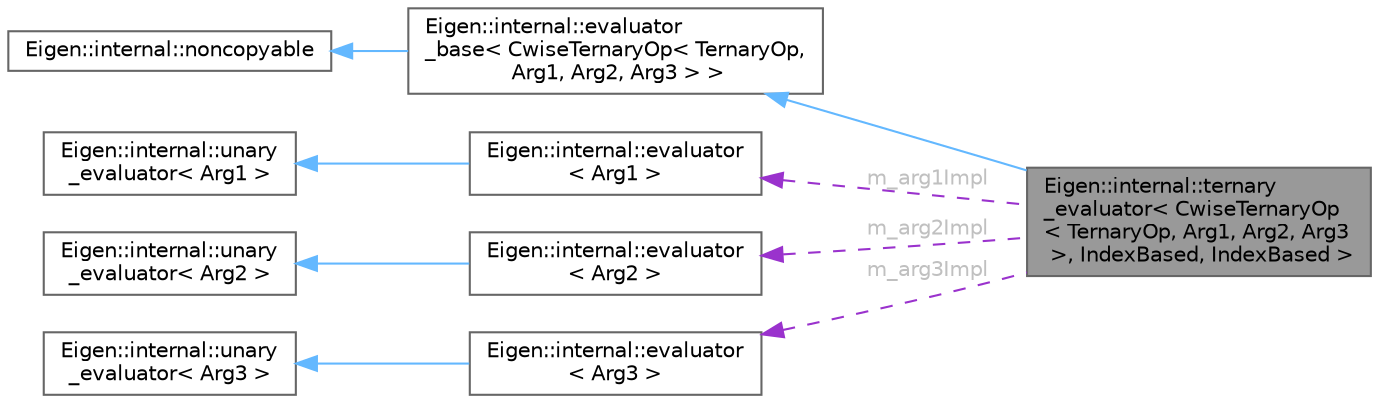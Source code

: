 digraph "Eigen::internal::ternary_evaluator&lt; CwiseTernaryOp&lt; TernaryOp, Arg1, Arg2, Arg3 &gt;, IndexBased, IndexBased &gt;"
{
 // LATEX_PDF_SIZE
  bgcolor="transparent";
  edge [fontname=Helvetica,fontsize=10,labelfontname=Helvetica,labelfontsize=10];
  node [fontname=Helvetica,fontsize=10,shape=box,height=0.2,width=0.4];
  rankdir="LR";
  Node1 [id="Node000001",label="Eigen::internal::ternary\l_evaluator\< CwiseTernaryOp\l\< TernaryOp, Arg1, Arg2, Arg3\l \>, IndexBased, IndexBased \>",height=0.2,width=0.4,color="gray40", fillcolor="grey60", style="filled", fontcolor="black",tooltip=" "];
  Node2 -> Node1 [id="edge9_Node000001_Node000002",dir="back",color="steelblue1",style="solid",tooltip=" "];
  Node2 [id="Node000002",label="Eigen::internal::evaluator\l_base\< CwiseTernaryOp\< TernaryOp,\l Arg1, Arg2, Arg3 \> \>",height=0.2,width=0.4,color="gray40", fillcolor="white", style="filled",URL="$struct_eigen_1_1internal_1_1evaluator__base.html",tooltip=" "];
  Node3 -> Node2 [id="edge10_Node000002_Node000003",dir="back",color="steelblue1",style="solid",tooltip=" "];
  Node3 [id="Node000003",label="Eigen::internal::noncopyable",height=0.2,width=0.4,color="gray40", fillcolor="white", style="filled",URL="$class_eigen_1_1internal_1_1noncopyable.html",tooltip=" "];
  Node4 -> Node1 [id="edge11_Node000001_Node000004",dir="back",color="darkorchid3",style="dashed",tooltip=" ",label=" m_arg1Impl",fontcolor="grey" ];
  Node4 [id="Node000004",label="Eigen::internal::evaluator\l\< Arg1 \>",height=0.2,width=0.4,color="gray40", fillcolor="white", style="filled",URL="$struct_eigen_1_1internal_1_1evaluator.html",tooltip=" "];
  Node5 -> Node4 [id="edge12_Node000004_Node000005",dir="back",color="steelblue1",style="solid",tooltip=" "];
  Node5 [id="Node000005",label="Eigen::internal::unary\l_evaluator\< Arg1 \>",height=0.2,width=0.4,color="gray40", fillcolor="white", style="filled",URL="$struct_eigen_1_1internal_1_1unary__evaluator.html",tooltip=" "];
  Node6 -> Node1 [id="edge13_Node000001_Node000006",dir="back",color="darkorchid3",style="dashed",tooltip=" ",label=" m_arg2Impl",fontcolor="grey" ];
  Node6 [id="Node000006",label="Eigen::internal::evaluator\l\< Arg2 \>",height=0.2,width=0.4,color="gray40", fillcolor="white", style="filled",URL="$struct_eigen_1_1internal_1_1evaluator.html",tooltip=" "];
  Node7 -> Node6 [id="edge14_Node000006_Node000007",dir="back",color="steelblue1",style="solid",tooltip=" "];
  Node7 [id="Node000007",label="Eigen::internal::unary\l_evaluator\< Arg2 \>",height=0.2,width=0.4,color="gray40", fillcolor="white", style="filled",URL="$struct_eigen_1_1internal_1_1unary__evaluator.html",tooltip=" "];
  Node8 -> Node1 [id="edge15_Node000001_Node000008",dir="back",color="darkorchid3",style="dashed",tooltip=" ",label=" m_arg3Impl",fontcolor="grey" ];
  Node8 [id="Node000008",label="Eigen::internal::evaluator\l\< Arg3 \>",height=0.2,width=0.4,color="gray40", fillcolor="white", style="filled",URL="$struct_eigen_1_1internal_1_1evaluator.html",tooltip=" "];
  Node9 -> Node8 [id="edge16_Node000008_Node000009",dir="back",color="steelblue1",style="solid",tooltip=" "];
  Node9 [id="Node000009",label="Eigen::internal::unary\l_evaluator\< Arg3 \>",height=0.2,width=0.4,color="gray40", fillcolor="white", style="filled",URL="$struct_eigen_1_1internal_1_1unary__evaluator.html",tooltip=" "];
}
